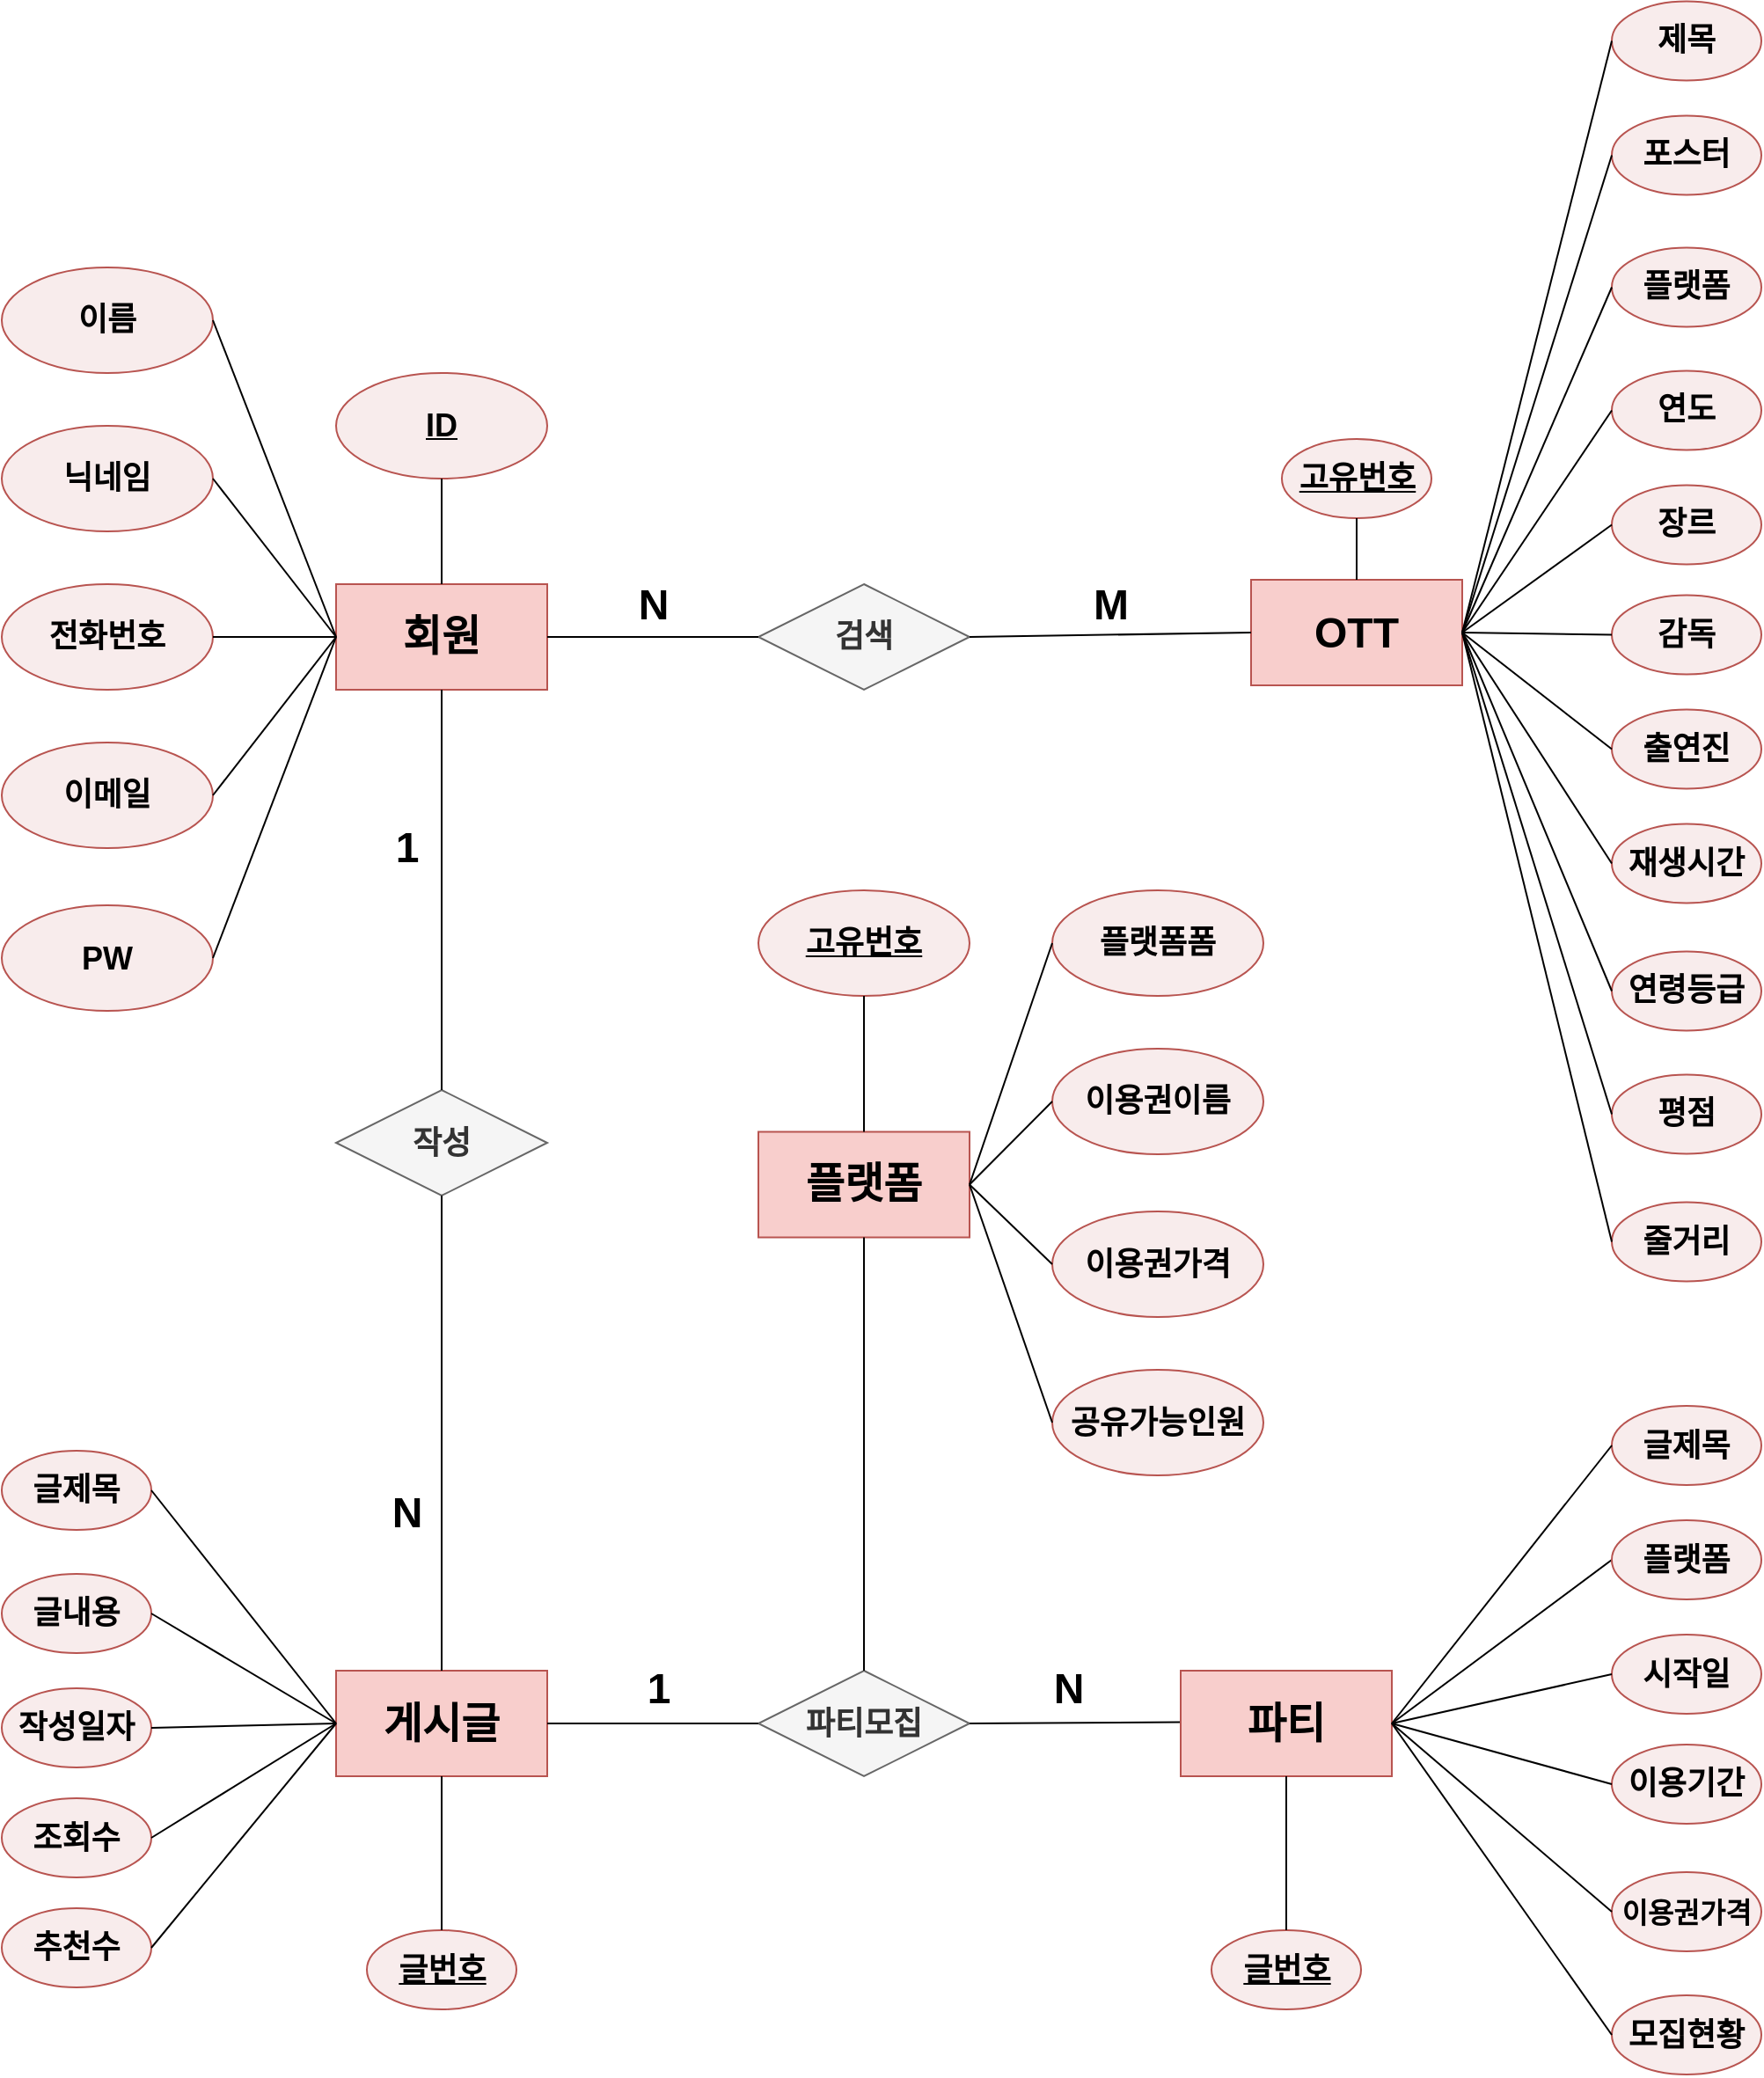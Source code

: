 <mxfile version="21.6.6" type="github">
  <diagram name="페이지-1" id="CwoBdQqP3WxRwVz8Imy_">
    <mxGraphModel dx="2500" dy="1132" grid="0" gridSize="10" guides="1" tooltips="1" connect="1" arrows="1" fold="1" page="0" pageScale="1" pageWidth="827" pageHeight="1169" math="0" shadow="0">
      <root>
        <mxCell id="0" />
        <mxCell id="1" parent="0" />
        <mxCell id="xpID4ekq_0A04-lth_M5-1" value="&lt;font size=&quot;1&quot;&gt;&lt;b style=&quot;font-size: 24px;&quot;&gt;회원&lt;/b&gt;&lt;/font&gt;" style="rounded=0;whiteSpace=wrap;html=1;fillColor=#f8cecc;strokeColor=#b85450;" vertex="1" parent="1">
          <mxGeometry x="180" y="490" width="120" height="60" as="geometry" />
        </mxCell>
        <mxCell id="xpID4ekq_0A04-lth_M5-2" value="&lt;b&gt;&lt;font style=&quot;font-size: 18px;&quot;&gt;닉네임&lt;/font&gt;&lt;/b&gt;" style="ellipse;whiteSpace=wrap;html=1;fillColor=#F8ECEC;strokeColor=#b85450;" vertex="1" parent="1">
          <mxGeometry x="-10" y="400" width="120" height="60" as="geometry" />
        </mxCell>
        <mxCell id="xpID4ekq_0A04-lth_M5-3" value="" style="endArrow=none;html=1;rounded=0;entryX=0;entryY=0.5;entryDx=0;entryDy=0;exitX=1;exitY=0.5;exitDx=0;exitDy=0;" edge="1" parent="1" source="xpID4ekq_0A04-lth_M5-2" target="xpID4ekq_0A04-lth_M5-1">
          <mxGeometry width="50" height="50" relative="1" as="geometry">
            <mxPoint x="140" y="520" as="sourcePoint" />
            <mxPoint x="190" y="470" as="targetPoint" />
          </mxGeometry>
        </mxCell>
        <mxCell id="xpID4ekq_0A04-lth_M5-4" value="&lt;span style=&quot;font-size: 18px;&quot;&gt;&lt;b&gt;PW&lt;/b&gt;&lt;/span&gt;" style="ellipse;whiteSpace=wrap;html=1;fillColor=#F8ECEC;strokeColor=#b85450;" vertex="1" parent="1">
          <mxGeometry x="-10" y="672.5" width="120" height="60" as="geometry" />
        </mxCell>
        <mxCell id="xpID4ekq_0A04-lth_M5-5" value="&lt;span style=&quot;font-size: 18px;&quot;&gt;&lt;b&gt;&lt;u&gt;ID&lt;/u&gt;&lt;/b&gt;&lt;/span&gt;" style="ellipse;whiteSpace=wrap;html=1;fillColor=#F8ECEC;strokeColor=#b85450;" vertex="1" parent="1">
          <mxGeometry x="180" y="370" width="120" height="60" as="geometry" />
        </mxCell>
        <mxCell id="xpID4ekq_0A04-lth_M5-6" value="" style="endArrow=none;html=1;rounded=0;entryX=0.5;entryY=0;entryDx=0;entryDy=0;exitX=0.5;exitY=1;exitDx=0;exitDy=0;" edge="1" parent="1" source="xpID4ekq_0A04-lth_M5-5" target="xpID4ekq_0A04-lth_M5-1">
          <mxGeometry width="50" height="50" relative="1" as="geometry">
            <mxPoint x="240" y="470" as="sourcePoint" />
            <mxPoint x="290" y="420" as="targetPoint" />
          </mxGeometry>
        </mxCell>
        <mxCell id="xpID4ekq_0A04-lth_M5-8" value="" style="endArrow=none;html=1;rounded=0;entryX=1;entryY=0.5;entryDx=0;entryDy=0;exitX=0;exitY=0.5;exitDx=0;exitDy=0;" edge="1" parent="1" source="xpID4ekq_0A04-lth_M5-1" target="xpID4ekq_0A04-lth_M5-4">
          <mxGeometry width="50" height="50" relative="1" as="geometry">
            <mxPoint x="240" y="550" as="sourcePoint" />
            <mxPoint x="290" y="500" as="targetPoint" />
          </mxGeometry>
        </mxCell>
        <mxCell id="xpID4ekq_0A04-lth_M5-9" value="&lt;b&gt;&lt;font style=&quot;font-size: 18px;&quot;&gt;이메일&lt;/font&gt;&lt;/b&gt;" style="ellipse;whiteSpace=wrap;html=1;fillColor=#F8ECEC;strokeColor=#b85450;" vertex="1" parent="1">
          <mxGeometry x="-10" y="580" width="120" height="60" as="geometry" />
        </mxCell>
        <mxCell id="xpID4ekq_0A04-lth_M5-10" value="" style="endArrow=none;html=1;rounded=0;exitX=1;exitY=0.5;exitDx=0;exitDy=0;" edge="1" parent="1" source="xpID4ekq_0A04-lth_M5-9">
          <mxGeometry width="50" height="50" relative="1" as="geometry">
            <mxPoint x="130" y="570" as="sourcePoint" />
            <mxPoint x="180" y="520" as="targetPoint" />
          </mxGeometry>
        </mxCell>
        <mxCell id="xpID4ekq_0A04-lth_M5-11" value="&lt;b&gt;&lt;font style=&quot;font-size: 18px;&quot;&gt;전화번호&lt;/font&gt;&lt;/b&gt;" style="ellipse;whiteSpace=wrap;html=1;fillColor=#F8ECEC;strokeColor=#b85450;" vertex="1" parent="1">
          <mxGeometry x="-10" y="490" width="120" height="60" as="geometry" />
        </mxCell>
        <mxCell id="xpID4ekq_0A04-lth_M5-12" value="" style="endArrow=none;html=1;rounded=0;entryX=0;entryY=0.5;entryDx=0;entryDy=0;exitX=1;exitY=0.5;exitDx=0;exitDy=0;" edge="1" parent="1" source="xpID4ekq_0A04-lth_M5-11" target="xpID4ekq_0A04-lth_M5-1">
          <mxGeometry width="50" height="50" relative="1" as="geometry">
            <mxPoint x="120" y="520" as="sourcePoint" />
            <mxPoint x="170" y="470" as="targetPoint" />
          </mxGeometry>
        </mxCell>
        <mxCell id="xpID4ekq_0A04-lth_M5-13" value="&lt;font style=&quot;font-size: 18px;&quot;&gt;&lt;b&gt;검색&lt;/b&gt;&lt;/font&gt;" style="rhombus;whiteSpace=wrap;html=1;fillColor=#f5f5f5;fontColor=#333333;strokeColor=#666666;" vertex="1" parent="1">
          <mxGeometry x="420" y="490" width="120" height="60" as="geometry" />
        </mxCell>
        <mxCell id="xpID4ekq_0A04-lth_M5-14" value="" style="endArrow=none;html=1;rounded=0;entryX=0;entryY=0.5;entryDx=0;entryDy=0;" edge="1" parent="1" target="xpID4ekq_0A04-lth_M5-13">
          <mxGeometry width="50" height="50" relative="1" as="geometry">
            <mxPoint x="300" y="520" as="sourcePoint" />
            <mxPoint x="350" y="470" as="targetPoint" />
          </mxGeometry>
        </mxCell>
        <mxCell id="xpID4ekq_0A04-lth_M5-40" value="&lt;b style=&quot;border-color: var(--border-color); font-size: 24px;&quot;&gt;OTT&lt;/b&gt;" style="rounded=0;whiteSpace=wrap;html=1;fillColor=#f8cecc;strokeColor=#b85450;" vertex="1" parent="1">
          <mxGeometry x="700" y="487.5" width="120" height="60" as="geometry" />
        </mxCell>
        <mxCell id="xpID4ekq_0A04-lth_M5-41" value="&lt;b&gt;&lt;font style=&quot;font-size: 18px;&quot;&gt;제목&lt;/font&gt;&lt;/b&gt;" style="ellipse;whiteSpace=wrap;html=1;fillColor=#F8ECEC;strokeColor=#b85450;" vertex="1" parent="1">
          <mxGeometry x="905" y="158.75" width="85" height="45" as="geometry" />
        </mxCell>
        <mxCell id="xpID4ekq_0A04-lth_M5-42" value="&lt;b&gt;&lt;font style=&quot;font-size: 18px;&quot;&gt;연도&lt;/font&gt;&lt;/b&gt;" style="ellipse;whiteSpace=wrap;html=1;fillColor=#F8ECEC;strokeColor=#b85450;" vertex="1" parent="1">
          <mxGeometry x="905" y="368.75" width="85" height="45" as="geometry" />
        </mxCell>
        <mxCell id="xpID4ekq_0A04-lth_M5-43" value="&lt;span style=&quot;font-size: 18px;&quot;&gt;&lt;b&gt;&lt;u&gt;고유번호&lt;/u&gt;&lt;/b&gt;&lt;/span&gt;" style="ellipse;whiteSpace=wrap;html=1;fillColor=#F8ECEC;strokeColor=#b85450;" vertex="1" parent="1">
          <mxGeometry x="717.5" y="407.5" width="85" height="45" as="geometry" />
        </mxCell>
        <mxCell id="xpID4ekq_0A04-lth_M5-44" value="" style="endArrow=none;html=1;rounded=0;entryX=0.5;entryY=0;entryDx=0;entryDy=0;exitX=0.5;exitY=1;exitDx=0;exitDy=0;" edge="1" parent="1" target="xpID4ekq_0A04-lth_M5-40" source="xpID4ekq_0A04-lth_M5-43">
          <mxGeometry width="50" height="50" relative="1" as="geometry">
            <mxPoint x="660" y="457.5" as="sourcePoint" />
            <mxPoint x="710" y="407.5" as="targetPoint" />
          </mxGeometry>
        </mxCell>
        <mxCell id="xpID4ekq_0A04-lth_M5-45" value="" style="endArrow=none;html=1;rounded=0;entryX=0;entryY=0.5;entryDx=0;entryDy=0;exitX=1;exitY=0.5;exitDx=0;exitDy=0;" edge="1" parent="1" target="xpID4ekq_0A04-lth_M5-41" source="xpID4ekq_0A04-lth_M5-40">
          <mxGeometry width="50" height="50" relative="1" as="geometry">
            <mxPoint x="760" y="487.5" as="sourcePoint" />
            <mxPoint x="810" y="437.5" as="targetPoint" />
          </mxGeometry>
        </mxCell>
        <mxCell id="xpID4ekq_0A04-lth_M5-46" value="" style="endArrow=none;html=1;rounded=0;entryX=0;entryY=0.5;entryDx=0;entryDy=0;exitX=1;exitY=0.5;exitDx=0;exitDy=0;" edge="1" parent="1" target="xpID4ekq_0A04-lth_M5-42" source="xpID4ekq_0A04-lth_M5-40">
          <mxGeometry width="50" height="50" relative="1" as="geometry">
            <mxPoint x="760" y="487.5" as="sourcePoint" />
            <mxPoint x="810" y="437.5" as="targetPoint" />
          </mxGeometry>
        </mxCell>
        <mxCell id="xpID4ekq_0A04-lth_M5-48" value="&lt;b&gt;&lt;font style=&quot;font-size: 18px;&quot;&gt;재생시간&lt;/font&gt;&lt;/b&gt;" style="ellipse;whiteSpace=wrap;html=1;fillColor=#F8ECEC;strokeColor=#b85450;" vertex="1" parent="1">
          <mxGeometry x="905" y="626.25" width="85" height="45" as="geometry" />
        </mxCell>
        <mxCell id="xpID4ekq_0A04-lth_M5-49" value="&lt;b&gt;&lt;font style=&quot;font-size: 18px;&quot;&gt;감독&lt;/font&gt;&lt;/b&gt;" style="ellipse;whiteSpace=wrap;html=1;fillColor=#F8ECEC;strokeColor=#b85450;" vertex="1" parent="1">
          <mxGeometry x="905" y="496.25" width="85" height="45" as="geometry" />
        </mxCell>
        <mxCell id="xpID4ekq_0A04-lth_M5-51" value="" style="endArrow=none;html=1;rounded=0;exitX=0;exitY=0.5;exitDx=0;exitDy=0;entryX=1;entryY=0.5;entryDx=0;entryDy=0;" edge="1" parent="1" source="xpID4ekq_0A04-lth_M5-49" target="xpID4ekq_0A04-lth_M5-40">
          <mxGeometry width="50" height="50" relative="1" as="geometry">
            <mxPoint x="710" y="597.5" as="sourcePoint" />
            <mxPoint x="760" y="547.5" as="targetPoint" />
          </mxGeometry>
        </mxCell>
        <mxCell id="xpID4ekq_0A04-lth_M5-52" value="" style="endArrow=none;html=1;rounded=0;entryX=0;entryY=0.5;entryDx=0;entryDy=0;exitX=1;exitY=0.5;exitDx=0;exitDy=0;" edge="1" parent="1" target="xpID4ekq_0A04-lth_M5-48" source="xpID4ekq_0A04-lth_M5-40">
          <mxGeometry width="50" height="50" relative="1" as="geometry">
            <mxPoint x="825" y="517.5" as="sourcePoint" />
            <mxPoint x="810" y="497.5" as="targetPoint" />
          </mxGeometry>
        </mxCell>
        <mxCell id="xpID4ekq_0A04-lth_M5-53" value="&lt;span style=&quot;font-size: 18px;&quot;&gt;&lt;b&gt;출연진&lt;/b&gt;&lt;/span&gt;" style="ellipse;whiteSpace=wrap;html=1;fillColor=#F8ECEC;strokeColor=#b85450;" vertex="1" parent="1">
          <mxGeometry x="905" y="561.25" width="85" height="45" as="geometry" />
        </mxCell>
        <mxCell id="xpID4ekq_0A04-lth_M5-54" value="&lt;span style=&quot;font-size: 18px;&quot;&gt;&lt;b&gt;장르&lt;/b&gt;&lt;/span&gt;" style="ellipse;whiteSpace=wrap;html=1;fillColor=#F8ECEC;strokeColor=#b85450;" vertex="1" parent="1">
          <mxGeometry x="905" y="433.75" width="85" height="45" as="geometry" />
        </mxCell>
        <mxCell id="xpID4ekq_0A04-lth_M5-55" value="" style="endArrow=none;html=1;rounded=0;entryX=0;entryY=0.5;entryDx=0;entryDy=0;" edge="1" parent="1" target="xpID4ekq_0A04-lth_M5-53">
          <mxGeometry width="50" height="50" relative="1" as="geometry">
            <mxPoint x="820" y="517.5" as="sourcePoint" />
            <mxPoint x="870" y="467.5" as="targetPoint" />
          </mxGeometry>
        </mxCell>
        <mxCell id="xpID4ekq_0A04-lth_M5-56" value="" style="endArrow=none;html=1;rounded=0;entryX=0;entryY=0.5;entryDx=0;entryDy=0;" edge="1" parent="1" target="xpID4ekq_0A04-lth_M5-54">
          <mxGeometry width="50" height="50" relative="1" as="geometry">
            <mxPoint x="820" y="517.5" as="sourcePoint" />
            <mxPoint x="870" y="467.5" as="targetPoint" />
          </mxGeometry>
        </mxCell>
        <mxCell id="xpID4ekq_0A04-lth_M5-57" value="" style="endArrow=none;html=1;rounded=0;entryX=0;entryY=0.5;entryDx=0;entryDy=0;" edge="1" parent="1" target="xpID4ekq_0A04-lth_M5-40">
          <mxGeometry width="50" height="50" relative="1" as="geometry">
            <mxPoint x="540" y="520" as="sourcePoint" />
            <mxPoint x="690" y="520" as="targetPoint" />
          </mxGeometry>
        </mxCell>
        <mxCell id="xpID4ekq_0A04-lth_M5-110" value="N" style="text;strokeColor=none;fillColor=none;html=1;fontSize=24;fontStyle=1;verticalAlign=middle;align=center;" vertex="1" parent="1">
          <mxGeometry x="310" y="482" width="100" height="40" as="geometry" />
        </mxCell>
        <mxCell id="xpID4ekq_0A04-lth_M5-113" value="M" style="text;strokeColor=none;fillColor=none;html=1;fontSize=24;fontStyle=1;verticalAlign=middle;align=center;" vertex="1" parent="1">
          <mxGeometry x="570" y="482" width="100" height="40" as="geometry" />
        </mxCell>
        <mxCell id="xpID4ekq_0A04-lth_M5-115" value="&lt;span style=&quot;font-size: 18px;&quot;&gt;&lt;b&gt;이름&lt;/b&gt;&lt;/span&gt;" style="ellipse;whiteSpace=wrap;html=1;fillColor=#F8ECEC;strokeColor=#b85450;" vertex="1" parent="1">
          <mxGeometry x="-10" y="310" width="120" height="60" as="geometry" />
        </mxCell>
        <mxCell id="xpID4ekq_0A04-lth_M5-116" value="" style="endArrow=none;html=1;rounded=0;entryX=0;entryY=0.5;entryDx=0;entryDy=0;exitX=1;exitY=0.5;exitDx=0;exitDy=0;" edge="1" parent="1" source="xpID4ekq_0A04-lth_M5-115" target="xpID4ekq_0A04-lth_M5-1">
          <mxGeometry width="50" height="50" relative="1" as="geometry">
            <mxPoint x="120" y="340" as="sourcePoint" />
            <mxPoint x="170" y="290" as="targetPoint" />
          </mxGeometry>
        </mxCell>
        <mxCell id="xpID4ekq_0A04-lth_M5-117" value="&lt;b&gt;&lt;font style=&quot;font-size: 18px;&quot;&gt;플랫폼&lt;/font&gt;&lt;/b&gt;" style="ellipse;whiteSpace=wrap;html=1;fillColor=#F8ECEC;strokeColor=#b85450;" vertex="1" parent="1">
          <mxGeometry x="905" y="298.75" width="85" height="45" as="geometry" />
        </mxCell>
        <mxCell id="xpID4ekq_0A04-lth_M5-118" value="&lt;b&gt;&lt;font style=&quot;font-size: 18px;&quot;&gt;연령등급&lt;/font&gt;&lt;/b&gt;" style="ellipse;whiteSpace=wrap;html=1;fillColor=#F8ECEC;strokeColor=#b85450;" vertex="1" parent="1">
          <mxGeometry x="905" y="698.75" width="85" height="45" as="geometry" />
        </mxCell>
        <mxCell id="xpID4ekq_0A04-lth_M5-119" value="" style="endArrow=none;html=1;rounded=0;entryX=1;entryY=0.5;entryDx=0;entryDy=0;exitX=0;exitY=0.5;exitDx=0;exitDy=0;" edge="1" parent="1" source="xpID4ekq_0A04-lth_M5-118" target="xpID4ekq_0A04-lth_M5-40">
          <mxGeometry width="50" height="50" relative="1" as="geometry">
            <mxPoint x="905" y="702.5" as="sourcePoint" />
            <mxPoint x="825" y="517.5" as="targetPoint" />
          </mxGeometry>
        </mxCell>
        <mxCell id="xpID4ekq_0A04-lth_M5-120" value="" style="endArrow=none;html=1;rounded=0;entryX=0;entryY=0.5;entryDx=0;entryDy=0;" edge="1" parent="1" target="xpID4ekq_0A04-lth_M5-117">
          <mxGeometry width="50" height="50" relative="1" as="geometry">
            <mxPoint x="820" y="517.5" as="sourcePoint" />
            <mxPoint x="870" y="467.5" as="targetPoint" />
          </mxGeometry>
        </mxCell>
        <mxCell id="xpID4ekq_0A04-lth_M5-121" value="&lt;b&gt;&lt;font style=&quot;font-size: 18px;&quot;&gt;포스터&lt;/font&gt;&lt;/b&gt;" style="ellipse;whiteSpace=wrap;html=1;fillColor=#F8ECEC;strokeColor=#b85450;" vertex="1" parent="1">
          <mxGeometry x="905" y="223.75" width="85" height="45" as="geometry" />
        </mxCell>
        <mxCell id="xpID4ekq_0A04-lth_M5-122" value="&lt;b&gt;&lt;font style=&quot;font-size: 18px;&quot;&gt;평점&lt;/font&gt;&lt;/b&gt;" style="ellipse;whiteSpace=wrap;html=1;fillColor=#F8ECEC;strokeColor=#b85450;" vertex="1" parent="1">
          <mxGeometry x="905" y="768.75" width="85" height="45" as="geometry" />
        </mxCell>
        <mxCell id="xpID4ekq_0A04-lth_M5-123" value="" style="endArrow=none;html=1;rounded=0;exitX=1;exitY=0.5;exitDx=0;exitDy=0;entryX=0;entryY=0.5;entryDx=0;entryDy=0;" edge="1" parent="1" source="xpID4ekq_0A04-lth_M5-40" target="xpID4ekq_0A04-lth_M5-122">
          <mxGeometry width="50" height="50" relative="1" as="geometry">
            <mxPoint x="855" y="817.5" as="sourcePoint" />
            <mxPoint x="905" y="767.5" as="targetPoint" />
          </mxGeometry>
        </mxCell>
        <mxCell id="xpID4ekq_0A04-lth_M5-124" value="" style="endArrow=none;html=1;rounded=0;exitX=1;exitY=0.5;exitDx=0;exitDy=0;entryX=0;entryY=0.5;entryDx=0;entryDy=0;" edge="1" parent="1" source="xpID4ekq_0A04-lth_M5-40" target="xpID4ekq_0A04-lth_M5-121">
          <mxGeometry width="50" height="50" relative="1" as="geometry">
            <mxPoint x="855" y="317.5" as="sourcePoint" />
            <mxPoint x="905" y="267.5" as="targetPoint" />
          </mxGeometry>
        </mxCell>
        <mxCell id="xpID4ekq_0A04-lth_M5-125" value="&lt;font style=&quot;font-size: 18px;&quot;&gt;&lt;b&gt;작성&lt;/b&gt;&lt;/font&gt;" style="rhombus;whiteSpace=wrap;html=1;fillColor=#f5f5f5;fontColor=#333333;strokeColor=#666666;" vertex="1" parent="1">
          <mxGeometry x="180" y="777.5" width="120" height="60" as="geometry" />
        </mxCell>
        <mxCell id="xpID4ekq_0A04-lth_M5-126" value="" style="endArrow=none;html=1;rounded=0;exitX=0.5;exitY=0;exitDx=0;exitDy=0;" edge="1" parent="1" source="xpID4ekq_0A04-lth_M5-125">
          <mxGeometry width="50" height="50" relative="1" as="geometry">
            <mxPoint x="190" y="600" as="sourcePoint" />
            <mxPoint x="240" y="550" as="targetPoint" />
          </mxGeometry>
        </mxCell>
        <mxCell id="xpID4ekq_0A04-lth_M5-129" value="&lt;b style=&quot;border-color: var(--border-color); font-size: 24px;&quot;&gt;게시글&lt;/b&gt;" style="rounded=0;whiteSpace=wrap;html=1;fillColor=#f8cecc;strokeColor=#b85450;" vertex="1" parent="1">
          <mxGeometry x="180" y="1107.5" width="120" height="60" as="geometry" />
        </mxCell>
        <mxCell id="xpID4ekq_0A04-lth_M5-130" value="" style="endArrow=none;html=1;rounded=0;exitX=0.5;exitY=0;exitDx=0;exitDy=0;entryX=0.5;entryY=1;entryDx=0;entryDy=0;" edge="1" parent="1" source="xpID4ekq_0A04-lth_M5-129" target="xpID4ekq_0A04-lth_M5-125">
          <mxGeometry width="50" height="50" relative="1" as="geometry">
            <mxPoint x="239.29" y="1063" as="sourcePoint" />
            <mxPoint x="239.29" y="880" as="targetPoint" />
          </mxGeometry>
        </mxCell>
        <mxCell id="xpID4ekq_0A04-lth_M5-131" value="&lt;b&gt;&lt;font style=&quot;font-size: 18px;&quot;&gt;글내용&lt;/font&gt;&lt;/b&gt;" style="ellipse;whiteSpace=wrap;html=1;fillColor=#F8ECEC;strokeColor=#b85450;" vertex="1" parent="1">
          <mxGeometry x="-10" y="1052.5" width="85" height="45" as="geometry" />
        </mxCell>
        <mxCell id="xpID4ekq_0A04-lth_M5-132" value="&lt;b&gt;&lt;font style=&quot;font-size: 18px;&quot;&gt;조회수&lt;/font&gt;&lt;/b&gt;" style="ellipse;whiteSpace=wrap;html=1;fillColor=#F8ECEC;strokeColor=#b85450;" vertex="1" parent="1">
          <mxGeometry x="-10" y="1180" width="85" height="45" as="geometry" />
        </mxCell>
        <mxCell id="xpID4ekq_0A04-lth_M5-133" value="&lt;span style=&quot;font-size: 18px;&quot;&gt;&lt;b&gt;추천수&lt;/b&gt;&lt;/span&gt;" style="ellipse;whiteSpace=wrap;html=1;fillColor=#F8ECEC;strokeColor=#b85450;" vertex="1" parent="1">
          <mxGeometry x="-10" y="1242.5" width="85" height="45" as="geometry" />
        </mxCell>
        <mxCell id="xpID4ekq_0A04-lth_M5-134" value="&lt;span style=&quot;font-size: 18px;&quot;&gt;&lt;b&gt;작성일자&lt;/b&gt;&lt;/span&gt;" style="ellipse;whiteSpace=wrap;html=1;fillColor=#F8ECEC;strokeColor=#b85450;" vertex="1" parent="1">
          <mxGeometry x="-10" y="1117.5" width="85" height="45" as="geometry" />
        </mxCell>
        <mxCell id="xpID4ekq_0A04-lth_M5-135" value="&lt;b&gt;&lt;font style=&quot;font-size: 18px;&quot;&gt;글제목&lt;/font&gt;&lt;/b&gt;" style="ellipse;whiteSpace=wrap;html=1;fillColor=#F8ECEC;strokeColor=#b85450;" vertex="1" parent="1">
          <mxGeometry x="-10" y="982.5" width="85" height="45" as="geometry" />
        </mxCell>
        <mxCell id="xpID4ekq_0A04-lth_M5-136" value="&lt;b&gt;&lt;font style=&quot;font-size: 18px;&quot;&gt;&lt;u&gt;글번호&lt;/u&gt;&lt;/font&gt;&lt;/b&gt;" style="ellipse;whiteSpace=wrap;html=1;fillColor=#F8ECEC;strokeColor=#b85450;" vertex="1" parent="1">
          <mxGeometry x="197.5" y="1255" width="85" height="45" as="geometry" />
        </mxCell>
        <mxCell id="xpID4ekq_0A04-lth_M5-137" value="" style="endArrow=none;html=1;rounded=0;entryX=0;entryY=0.5;entryDx=0;entryDy=0;exitX=1;exitY=0.5;exitDx=0;exitDy=0;" edge="1" parent="1" source="xpID4ekq_0A04-lth_M5-133" target="xpID4ekq_0A04-lth_M5-129">
          <mxGeometry width="50" height="50" relative="1" as="geometry">
            <mxPoint x="65" y="1296.5" as="sourcePoint" />
            <mxPoint x="115" y="1246.5" as="targetPoint" />
          </mxGeometry>
        </mxCell>
        <mxCell id="xpID4ekq_0A04-lth_M5-138" value="" style="endArrow=none;html=1;rounded=0;exitX=1;exitY=0.5;exitDx=0;exitDy=0;" edge="1" parent="1" source="xpID4ekq_0A04-lth_M5-132">
          <mxGeometry width="50" height="50" relative="1" as="geometry">
            <mxPoint x="65" y="1237.5" as="sourcePoint" />
            <mxPoint x="180" y="1137.5" as="targetPoint" />
          </mxGeometry>
        </mxCell>
        <mxCell id="xpID4ekq_0A04-lth_M5-139" value="" style="endArrow=none;html=1;rounded=0;entryX=0;entryY=0.5;entryDx=0;entryDy=0;exitX=1;exitY=0.5;exitDx=0;exitDy=0;" edge="1" parent="1" source="xpID4ekq_0A04-lth_M5-134" target="xpID4ekq_0A04-lth_M5-129">
          <mxGeometry width="50" height="50" relative="1" as="geometry">
            <mxPoint x="65" y="1167.5" as="sourcePoint" />
            <mxPoint x="115" y="1117.5" as="targetPoint" />
          </mxGeometry>
        </mxCell>
        <mxCell id="xpID4ekq_0A04-lth_M5-140" value="" style="endArrow=none;html=1;rounded=0;entryX=0;entryY=0.5;entryDx=0;entryDy=0;exitX=1;exitY=0.5;exitDx=0;exitDy=0;" edge="1" parent="1" source="xpID4ekq_0A04-lth_M5-131" target="xpID4ekq_0A04-lth_M5-129">
          <mxGeometry width="50" height="50" relative="1" as="geometry">
            <mxPoint x="65" y="1107.5" as="sourcePoint" />
            <mxPoint x="115" y="1057.5" as="targetPoint" />
          </mxGeometry>
        </mxCell>
        <mxCell id="xpID4ekq_0A04-lth_M5-141" value="" style="endArrow=none;html=1;rounded=0;entryX=0;entryY=0.5;entryDx=0;entryDy=0;exitX=1;exitY=0.5;exitDx=0;exitDy=0;" edge="1" parent="1" source="xpID4ekq_0A04-lth_M5-135" target="xpID4ekq_0A04-lth_M5-129">
          <mxGeometry width="50" height="50" relative="1" as="geometry">
            <mxPoint x="65" y="1037.5" as="sourcePoint" />
            <mxPoint x="115" y="987.5" as="targetPoint" />
          </mxGeometry>
        </mxCell>
        <mxCell id="xpID4ekq_0A04-lth_M5-142" value="" style="endArrow=none;html=1;rounded=0;entryX=0.5;entryY=1;entryDx=0;entryDy=0;exitX=0.5;exitY=0;exitDx=0;exitDy=0;" edge="1" parent="1" source="xpID4ekq_0A04-lth_M5-136" target="xpID4ekq_0A04-lth_M5-129">
          <mxGeometry width="50" height="50" relative="1" as="geometry">
            <mxPoint x="80" y="967.5" as="sourcePoint" />
            <mxPoint x="115" y="907.5" as="targetPoint" />
          </mxGeometry>
        </mxCell>
        <mxCell id="xpID4ekq_0A04-lth_M5-143" value="1" style="text;strokeColor=none;fillColor=none;html=1;fontSize=24;fontStyle=1;verticalAlign=middle;align=center;" vertex="1" parent="1">
          <mxGeometry x="170" y="620" width="100" height="40" as="geometry" />
        </mxCell>
        <mxCell id="xpID4ekq_0A04-lth_M5-145" value="N" style="text;strokeColor=none;fillColor=none;html=1;fontSize=24;fontStyle=1;verticalAlign=middle;align=center;" vertex="1" parent="1">
          <mxGeometry x="170" y="997.5" width="100" height="40" as="geometry" />
        </mxCell>
        <mxCell id="xpID4ekq_0A04-lth_M5-146" value="&lt;span style=&quot;font-size: 18px;&quot;&gt;&lt;b&gt;파티모집&lt;/b&gt;&lt;/span&gt;" style="rhombus;whiteSpace=wrap;html=1;fillColor=#f5f5f5;fontColor=#333333;strokeColor=#666666;" vertex="1" parent="1">
          <mxGeometry x="420" y="1107.5" width="120" height="60" as="geometry" />
        </mxCell>
        <mxCell id="xpID4ekq_0A04-lth_M5-147" value="" style="endArrow=none;html=1;rounded=0;entryX=0;entryY=0.5;entryDx=0;entryDy=0;" edge="1" parent="1" target="xpID4ekq_0A04-lth_M5-146">
          <mxGeometry width="50" height="50" relative="1" as="geometry">
            <mxPoint x="300" y="1137.5" as="sourcePoint" />
            <mxPoint x="350" y="1087.5" as="targetPoint" />
          </mxGeometry>
        </mxCell>
        <mxCell id="xpID4ekq_0A04-lth_M5-148" value="" style="endArrow=none;html=1;rounded=0;entryX=0;entryY=0.5;entryDx=0;entryDy=0;exitX=1;exitY=0.5;exitDx=0;exitDy=0;" edge="1" parent="1" source="xpID4ekq_0A04-lth_M5-146">
          <mxGeometry width="50" height="50" relative="1" as="geometry">
            <mxPoint x="540" y="1136.79" as="sourcePoint" />
            <mxPoint x="660" y="1136.79" as="targetPoint" />
          </mxGeometry>
        </mxCell>
        <mxCell id="xpID4ekq_0A04-lth_M5-149" value="&lt;b style=&quot;border-color: var(--border-color); font-size: 24px;&quot;&gt;파티&lt;/b&gt;" style="rounded=0;whiteSpace=wrap;html=1;fillColor=#f8cecc;strokeColor=#b85450;" vertex="1" parent="1">
          <mxGeometry x="660" y="1107.5" width="120" height="60" as="geometry" />
        </mxCell>
        <mxCell id="xpID4ekq_0A04-lth_M5-150" value="&lt;b&gt;&lt;font style=&quot;font-size: 18px;&quot;&gt;&lt;u&gt;글번호&lt;/u&gt;&lt;/font&gt;&lt;/b&gt;" style="ellipse;whiteSpace=wrap;html=1;fillColor=#F8ECEC;strokeColor=#b85450;" vertex="1" parent="1">
          <mxGeometry x="677.5" y="1255" width="85" height="45" as="geometry" />
        </mxCell>
        <mxCell id="xpID4ekq_0A04-lth_M5-151" value="&lt;b&gt;&lt;font style=&quot;font-size: 18px;&quot;&gt;이용기간&lt;/font&gt;&lt;/b&gt;" style="ellipse;whiteSpace=wrap;html=1;fillColor=#F8ECEC;strokeColor=#b85450;" vertex="1" parent="1">
          <mxGeometry x="905" y="1149.5" width="85" height="45" as="geometry" />
        </mxCell>
        <mxCell id="xpID4ekq_0A04-lth_M5-153" value="&lt;span style=&quot;font-size: 18px;&quot;&gt;&lt;b&gt;시작일&lt;/b&gt;&lt;/span&gt;" style="ellipse;whiteSpace=wrap;html=1;fillColor=#F8ECEC;strokeColor=#b85450;" vertex="1" parent="1">
          <mxGeometry x="905" y="1087" width="85" height="45" as="geometry" />
        </mxCell>
        <mxCell id="xpID4ekq_0A04-lth_M5-154" value="&lt;span style=&quot;font-size: 18px;&quot;&gt;&lt;b&gt;글제목&lt;/b&gt;&lt;/span&gt;" style="ellipse;whiteSpace=wrap;html=1;fillColor=#F8ECEC;strokeColor=#b85450;" vertex="1" parent="1">
          <mxGeometry x="905" y="957" width="85" height="45" as="geometry" />
        </mxCell>
        <mxCell id="xpID4ekq_0A04-lth_M5-155" value="&lt;b style=&quot;&quot;&gt;&lt;font style=&quot;font-size: 16px;&quot;&gt;이용권가격&lt;/font&gt;&lt;/b&gt;" style="ellipse;whiteSpace=wrap;html=1;fillColor=#F8ECEC;strokeColor=#b85450;" vertex="1" parent="1">
          <mxGeometry x="905" y="1222" width="85" height="45" as="geometry" />
        </mxCell>
        <mxCell id="xpID4ekq_0A04-lth_M5-156" value="&lt;b&gt;&lt;font style=&quot;font-size: 18px;&quot;&gt;모집현황&lt;/font&gt;&lt;/b&gt;" style="ellipse;whiteSpace=wrap;html=1;fillColor=#F8ECEC;strokeColor=#b85450;" vertex="1" parent="1">
          <mxGeometry x="905" y="1292" width="85" height="45" as="geometry" />
        </mxCell>
        <mxCell id="xpID4ekq_0A04-lth_M5-157" value="" style="endArrow=none;html=1;rounded=0;entryX=0;entryY=0.5;entryDx=0;entryDy=0;exitX=1;exitY=0.5;exitDx=0;exitDy=0;" edge="1" parent="1" source="xpID4ekq_0A04-lth_M5-149" target="xpID4ekq_0A04-lth_M5-156">
          <mxGeometry width="50" height="50" relative="1" as="geometry">
            <mxPoint x="790" y="1345" as="sourcePoint" />
            <mxPoint x="840" y="1295" as="targetPoint" />
          </mxGeometry>
        </mxCell>
        <mxCell id="xpID4ekq_0A04-lth_M5-158" value="" style="endArrow=none;html=1;rounded=0;entryX=0;entryY=0.5;entryDx=0;entryDy=0;exitX=1;exitY=0.5;exitDx=0;exitDy=0;" edge="1" parent="1" source="xpID4ekq_0A04-lth_M5-149" target="xpID4ekq_0A04-lth_M5-155">
          <mxGeometry width="50" height="50" relative="1" as="geometry">
            <mxPoint x="810" y="1295" as="sourcePoint" />
            <mxPoint x="860" y="1245" as="targetPoint" />
          </mxGeometry>
        </mxCell>
        <mxCell id="xpID4ekq_0A04-lth_M5-159" value="" style="endArrow=none;html=1;rounded=0;entryX=0;entryY=0.5;entryDx=0;entryDy=0;exitX=1;exitY=0.5;exitDx=0;exitDy=0;" edge="1" parent="1" source="xpID4ekq_0A04-lth_M5-149" target="xpID4ekq_0A04-lth_M5-151">
          <mxGeometry width="50" height="50" relative="1" as="geometry">
            <mxPoint x="820" y="1222.5" as="sourcePoint" />
            <mxPoint x="870" y="1172.5" as="targetPoint" />
          </mxGeometry>
        </mxCell>
        <mxCell id="xpID4ekq_0A04-lth_M5-160" value="" style="endArrow=none;html=1;rounded=0;entryX=0;entryY=0.5;entryDx=0;entryDy=0;exitX=1;exitY=0.5;exitDx=0;exitDy=0;" edge="1" parent="1" source="xpID4ekq_0A04-lth_M5-149" target="xpID4ekq_0A04-lth_M5-153">
          <mxGeometry width="50" height="50" relative="1" as="geometry">
            <mxPoint x="827" y="1162.5" as="sourcePoint" />
            <mxPoint x="877" y="1112.5" as="targetPoint" />
          </mxGeometry>
        </mxCell>
        <mxCell id="xpID4ekq_0A04-lth_M5-161" value="" style="endArrow=none;html=1;rounded=0;entryX=0;entryY=0.5;entryDx=0;entryDy=0;exitX=1;exitY=0.5;exitDx=0;exitDy=0;" edge="1" parent="1" source="xpID4ekq_0A04-lth_M5-149" target="xpID4ekq_0A04-lth_M5-169">
          <mxGeometry width="50" height="50" relative="1" as="geometry">
            <mxPoint x="840" y="1132.5" as="sourcePoint" />
            <mxPoint x="725.0" y="1070" as="targetPoint" />
          </mxGeometry>
        </mxCell>
        <mxCell id="xpID4ekq_0A04-lth_M5-162" value="" style="endArrow=none;html=1;rounded=0;entryX=0;entryY=0.5;entryDx=0;entryDy=0;exitX=1;exitY=0.5;exitDx=0;exitDy=0;" edge="1" parent="1" source="xpID4ekq_0A04-lth_M5-149" target="xpID4ekq_0A04-lth_M5-154">
          <mxGeometry width="50" height="50" relative="1" as="geometry">
            <mxPoint x="820" y="1107.5" as="sourcePoint" />
            <mxPoint x="870" y="1057.5" as="targetPoint" />
          </mxGeometry>
        </mxCell>
        <mxCell id="xpID4ekq_0A04-lth_M5-163" value="" style="endArrow=none;html=1;rounded=0;exitX=0.5;exitY=1;exitDx=0;exitDy=0;entryX=0.5;entryY=0;entryDx=0;entryDy=0;" edge="1" parent="1" source="xpID4ekq_0A04-lth_M5-149" target="xpID4ekq_0A04-lth_M5-150">
          <mxGeometry width="50" height="50" relative="1" as="geometry">
            <mxPoint x="855" y="987.5" as="sourcePoint" />
            <mxPoint x="905" y="937.5" as="targetPoint" />
          </mxGeometry>
        </mxCell>
        <mxCell id="xpID4ekq_0A04-lth_M5-164" value="&lt;b style=&quot;border-color: var(--border-color); font-size: 24px;&quot;&gt;플랫폼&lt;/b&gt;" style="rounded=0;whiteSpace=wrap;html=1;fillColor=#f8cecc;strokeColor=#b85450;" vertex="1" parent="1">
          <mxGeometry x="420" y="801.25" width="120" height="60" as="geometry" />
        </mxCell>
        <mxCell id="xpID4ekq_0A04-lth_M5-165" value="" style="endArrow=none;html=1;rounded=0;entryX=0.5;entryY=1;entryDx=0;entryDy=0;exitX=0.5;exitY=0;exitDx=0;exitDy=0;" edge="1" parent="1" source="xpID4ekq_0A04-lth_M5-146" target="xpID4ekq_0A04-lth_M5-164">
          <mxGeometry width="50" height="50" relative="1" as="geometry">
            <mxPoint x="460" y="1060" as="sourcePoint" />
            <mxPoint x="510" y="1010" as="targetPoint" />
          </mxGeometry>
        </mxCell>
        <mxCell id="xpID4ekq_0A04-lth_M5-169" value="&lt;span style=&quot;font-size: 18px;&quot;&gt;&lt;b&gt;플랫폼&lt;/b&gt;&lt;/span&gt;" style="ellipse;whiteSpace=wrap;html=1;fillColor=#F8ECEC;strokeColor=#b85450;" vertex="1" parent="1">
          <mxGeometry x="905" y="1022" width="85" height="45" as="geometry" />
        </mxCell>
        <mxCell id="xpID4ekq_0A04-lth_M5-173" value="&lt;span style=&quot;font-size: 18px;&quot;&gt;&lt;b&gt;이용권가격&lt;/b&gt;&lt;/span&gt;" style="ellipse;whiteSpace=wrap;html=1;fillColor=#F8ECEC;strokeColor=#b85450;" vertex="1" parent="1">
          <mxGeometry x="587" y="846.5" width="120" height="60" as="geometry" />
        </mxCell>
        <mxCell id="xpID4ekq_0A04-lth_M5-174" value="&lt;b&gt;&lt;font style=&quot;font-size: 18px;&quot;&gt;이용권이름&lt;/font&gt;&lt;/b&gt;" style="ellipse;whiteSpace=wrap;html=1;fillColor=#F8ECEC;strokeColor=#b85450;" vertex="1" parent="1">
          <mxGeometry x="587" y="754" width="120" height="60" as="geometry" />
        </mxCell>
        <mxCell id="xpID4ekq_0A04-lth_M5-175" value="&lt;b&gt;&lt;font style=&quot;font-size: 18px;&quot;&gt;플랫폼폼&lt;/font&gt;&lt;/b&gt;" style="ellipse;whiteSpace=wrap;html=1;fillColor=#F8ECEC;strokeColor=#b85450;" vertex="1" parent="1">
          <mxGeometry x="587" y="664" width="120" height="60" as="geometry" />
        </mxCell>
        <mxCell id="xpID4ekq_0A04-lth_M5-176" value="" style="endArrow=none;html=1;rounded=0;entryX=0;entryY=0.5;entryDx=0;entryDy=0;exitX=1;exitY=0.5;exitDx=0;exitDy=0;" edge="1" parent="1" source="xpID4ekq_0A04-lth_M5-164" target="xpID4ekq_0A04-lth_M5-174">
          <mxGeometry width="50" height="50" relative="1" as="geometry">
            <mxPoint x="530" y="875" as="sourcePoint" />
            <mxPoint x="580" y="825" as="targetPoint" />
          </mxGeometry>
        </mxCell>
        <mxCell id="xpID4ekq_0A04-lth_M5-177" value="" style="endArrow=none;html=1;rounded=0;entryX=0;entryY=0.5;entryDx=0;entryDy=0;exitX=1;exitY=0.5;exitDx=0;exitDy=0;" edge="1" parent="1" source="xpID4ekq_0A04-lth_M5-164" target="xpID4ekq_0A04-lth_M5-173">
          <mxGeometry width="50" height="50" relative="1" as="geometry">
            <mxPoint x="510" y="965" as="sourcePoint" />
            <mxPoint x="560" y="915" as="targetPoint" />
          </mxGeometry>
        </mxCell>
        <mxCell id="xpID4ekq_0A04-lth_M5-178" value="" style="endArrow=none;html=1;rounded=0;entryX=0;entryY=0.5;entryDx=0;entryDy=0;exitX=1;exitY=0.5;exitDx=0;exitDy=0;" edge="1" parent="1" source="xpID4ekq_0A04-lth_M5-164" target="xpID4ekq_0A04-lth_M5-175">
          <mxGeometry width="50" height="50" relative="1" as="geometry">
            <mxPoint x="520" y="785" as="sourcePoint" />
            <mxPoint x="570" y="735" as="targetPoint" />
          </mxGeometry>
        </mxCell>
        <mxCell id="xpID4ekq_0A04-lth_M5-179" value="&lt;b&gt;&lt;font style=&quot;font-size: 18px;&quot;&gt;줄거리&lt;/font&gt;&lt;/b&gt;" style="ellipse;whiteSpace=wrap;html=1;fillColor=#F8ECEC;strokeColor=#b85450;" vertex="1" parent="1">
          <mxGeometry x="905" y="841.25" width="85" height="45" as="geometry" />
        </mxCell>
        <mxCell id="xpID4ekq_0A04-lth_M5-180" value="" style="endArrow=none;html=1;rounded=0;entryX=0;entryY=0.5;entryDx=0;entryDy=0;exitX=1;exitY=0.5;exitDx=0;exitDy=0;" edge="1" parent="1" source="xpID4ekq_0A04-lth_M5-40" target="xpID4ekq_0A04-lth_M5-179">
          <mxGeometry width="50" height="50" relative="1" as="geometry">
            <mxPoint x="790" y="660" as="sourcePoint" />
            <mxPoint x="840" y="610" as="targetPoint" />
          </mxGeometry>
        </mxCell>
        <mxCell id="xpID4ekq_0A04-lth_M5-181" value="&lt;b&gt;&lt;font style=&quot;font-size: 18px;&quot;&gt;&lt;u&gt;고유번호&lt;/u&gt;&lt;/font&gt;&lt;/b&gt;" style="ellipse;whiteSpace=wrap;html=1;fillColor=#F8ECEC;strokeColor=#b85450;" vertex="1" parent="1">
          <mxGeometry x="420" y="664" width="120" height="60" as="geometry" />
        </mxCell>
        <mxCell id="xpID4ekq_0A04-lth_M5-182" value="&lt;span style=&quot;font-size: 18px;&quot;&gt;&lt;b&gt;공유가능인원&lt;/b&gt;&lt;/span&gt;" style="ellipse;whiteSpace=wrap;html=1;fillColor=#F8ECEC;strokeColor=#b85450;" vertex="1" parent="1">
          <mxGeometry x="587" y="936.5" width="120" height="60" as="geometry" />
        </mxCell>
        <mxCell id="xpID4ekq_0A04-lth_M5-183" value="" style="endArrow=none;html=1;rounded=0;entryX=0;entryY=0.5;entryDx=0;entryDy=0;exitX=1;exitY=0.5;exitDx=0;exitDy=0;" edge="1" parent="1" source="xpID4ekq_0A04-lth_M5-164" target="xpID4ekq_0A04-lth_M5-182">
          <mxGeometry width="50" height="50" relative="1" as="geometry">
            <mxPoint x="520" y="1002.5" as="sourcePoint" />
            <mxPoint x="570" y="952.5" as="targetPoint" />
          </mxGeometry>
        </mxCell>
        <mxCell id="xpID4ekq_0A04-lth_M5-184" value="" style="endArrow=none;html=1;rounded=0;entryX=0.5;entryY=1;entryDx=0;entryDy=0;exitX=0.5;exitY=0;exitDx=0;exitDy=0;" edge="1" parent="1" source="xpID4ekq_0A04-lth_M5-164" target="xpID4ekq_0A04-lth_M5-181">
          <mxGeometry width="50" height="50" relative="1" as="geometry">
            <mxPoint x="520" y="732.5" as="sourcePoint" />
            <mxPoint x="570" y="682.5" as="targetPoint" />
          </mxGeometry>
        </mxCell>
        <mxCell id="xpID4ekq_0A04-lth_M5-185" value="1" style="text;strokeColor=none;fillColor=none;html=1;fontSize=24;fontStyle=1;verticalAlign=middle;align=center;" vertex="1" parent="1">
          <mxGeometry x="313" y="1098" width="100" height="40" as="geometry" />
        </mxCell>
        <mxCell id="xpID4ekq_0A04-lth_M5-186" value="N" style="text;strokeColor=none;fillColor=none;html=1;fontSize=24;fontStyle=1;verticalAlign=middle;align=center;" vertex="1" parent="1">
          <mxGeometry x="546" y="1098" width="100" height="40" as="geometry" />
        </mxCell>
      </root>
    </mxGraphModel>
  </diagram>
</mxfile>
